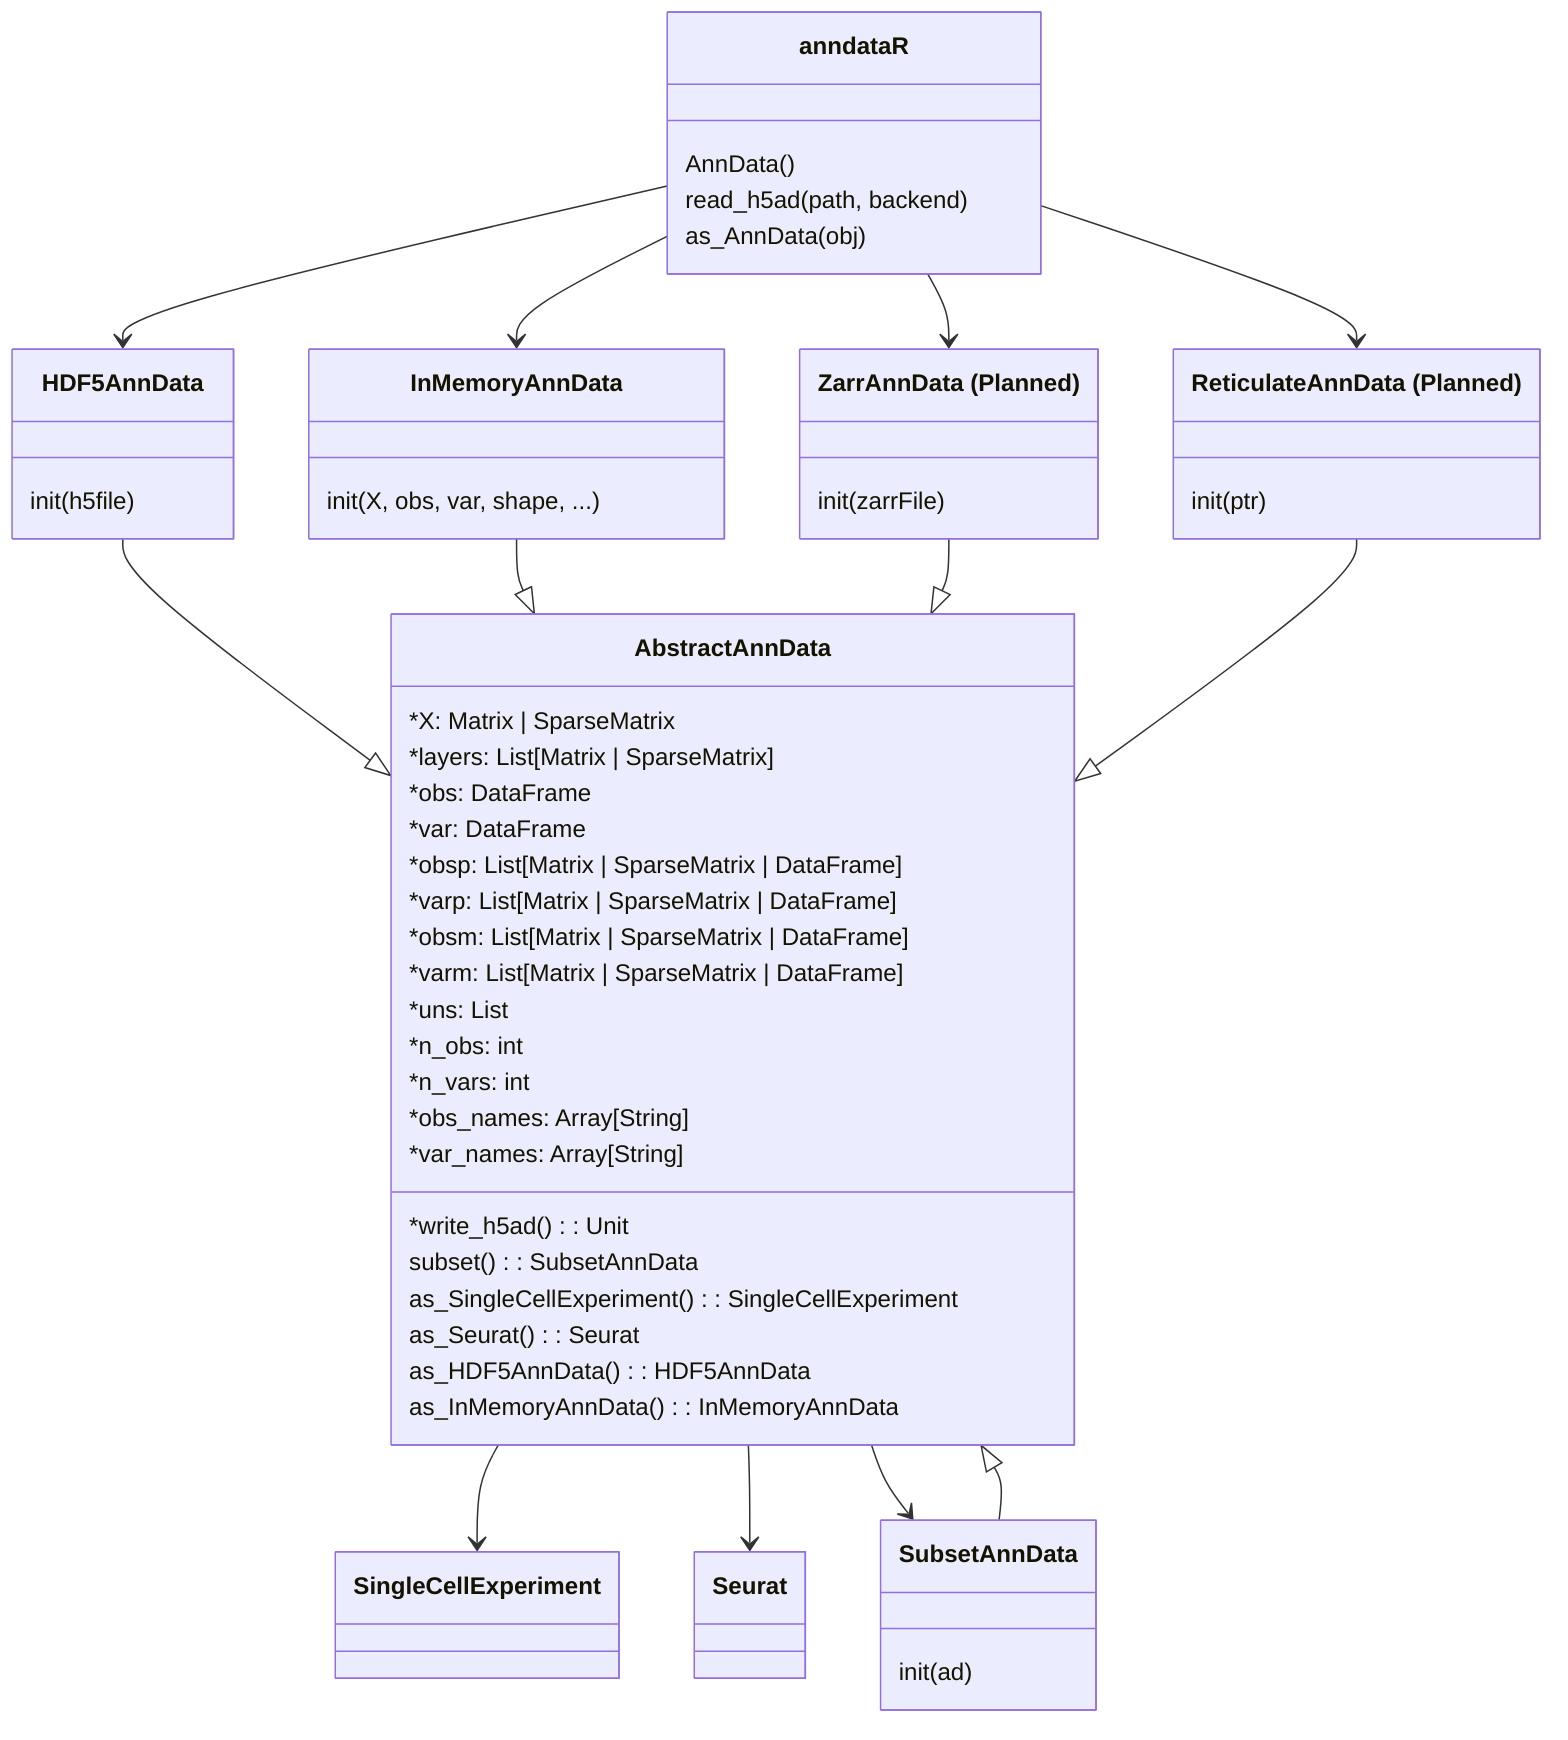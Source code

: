 classDiagram

  class anndataR {
    AnnData()
    read_h5ad(path, backend)
    as_AnnData(obj)
  }

  class InMemoryAnnData {
    init(X, obs, var, shape, ...)
  }

  class HDF5AnnData {
    init(h5file)
  }

  class ZarrAnnData["ZarrAnnData (Planned)"] {
    init(zarrFile)
  }
  class ReticulateAnnData["ReticulateAnnData (Planned)"] {
    init(ptr)
  }

  anndataR --> InMemoryAnnData
  anndataR --> HDF5AnnData
  anndataR --> ZarrAnnData
  anndataR --> ReticulateAnnData

  HDF5AnnData --|> AbstractAnnData
  InMemoryAnnData --|> AbstractAnnData
  ZarrAnnData --|> AbstractAnnData
  ReticulateAnnData --|> AbstractAnnData
  SubsetAnnData --|> AbstractAnnData

  

  class AbstractAnnData {
    *X: Matrix | SparseMatrix
    *layers: List[Matrix | SparseMatrix]
    *obs: DataFrame
    *var: DataFrame
    *obsp: List[Matrix | SparseMatrix | DataFrame]
    *varp: List[Matrix | SparseMatrix | DataFrame]
    *obsm: List[Matrix | SparseMatrix | DataFrame]
    *varm: List[Matrix | SparseMatrix | DataFrame]
    *uns: List
    *n_obs: int
    *n_vars: int
    *obs_names: Array[String]
    *var_names: Array[String]
    *write_h5ad(): Unit

    subset(): SubsetAnnData
    as_SingleCellExperiment(): SingleCellExperiment
    as_Seurat(): Seurat

    as_HDF5AnnData(): HDF5AnnData
    as_InMemoryAnnData(): InMemoryAnnData
  }

  AbstractAnnData --> SingleCellExperiment
  AbstractAnnData --> Seurat
  AbstractAnnData --> SubsetAnnData

  class SubsetAnnData {
    init(ad)
  }